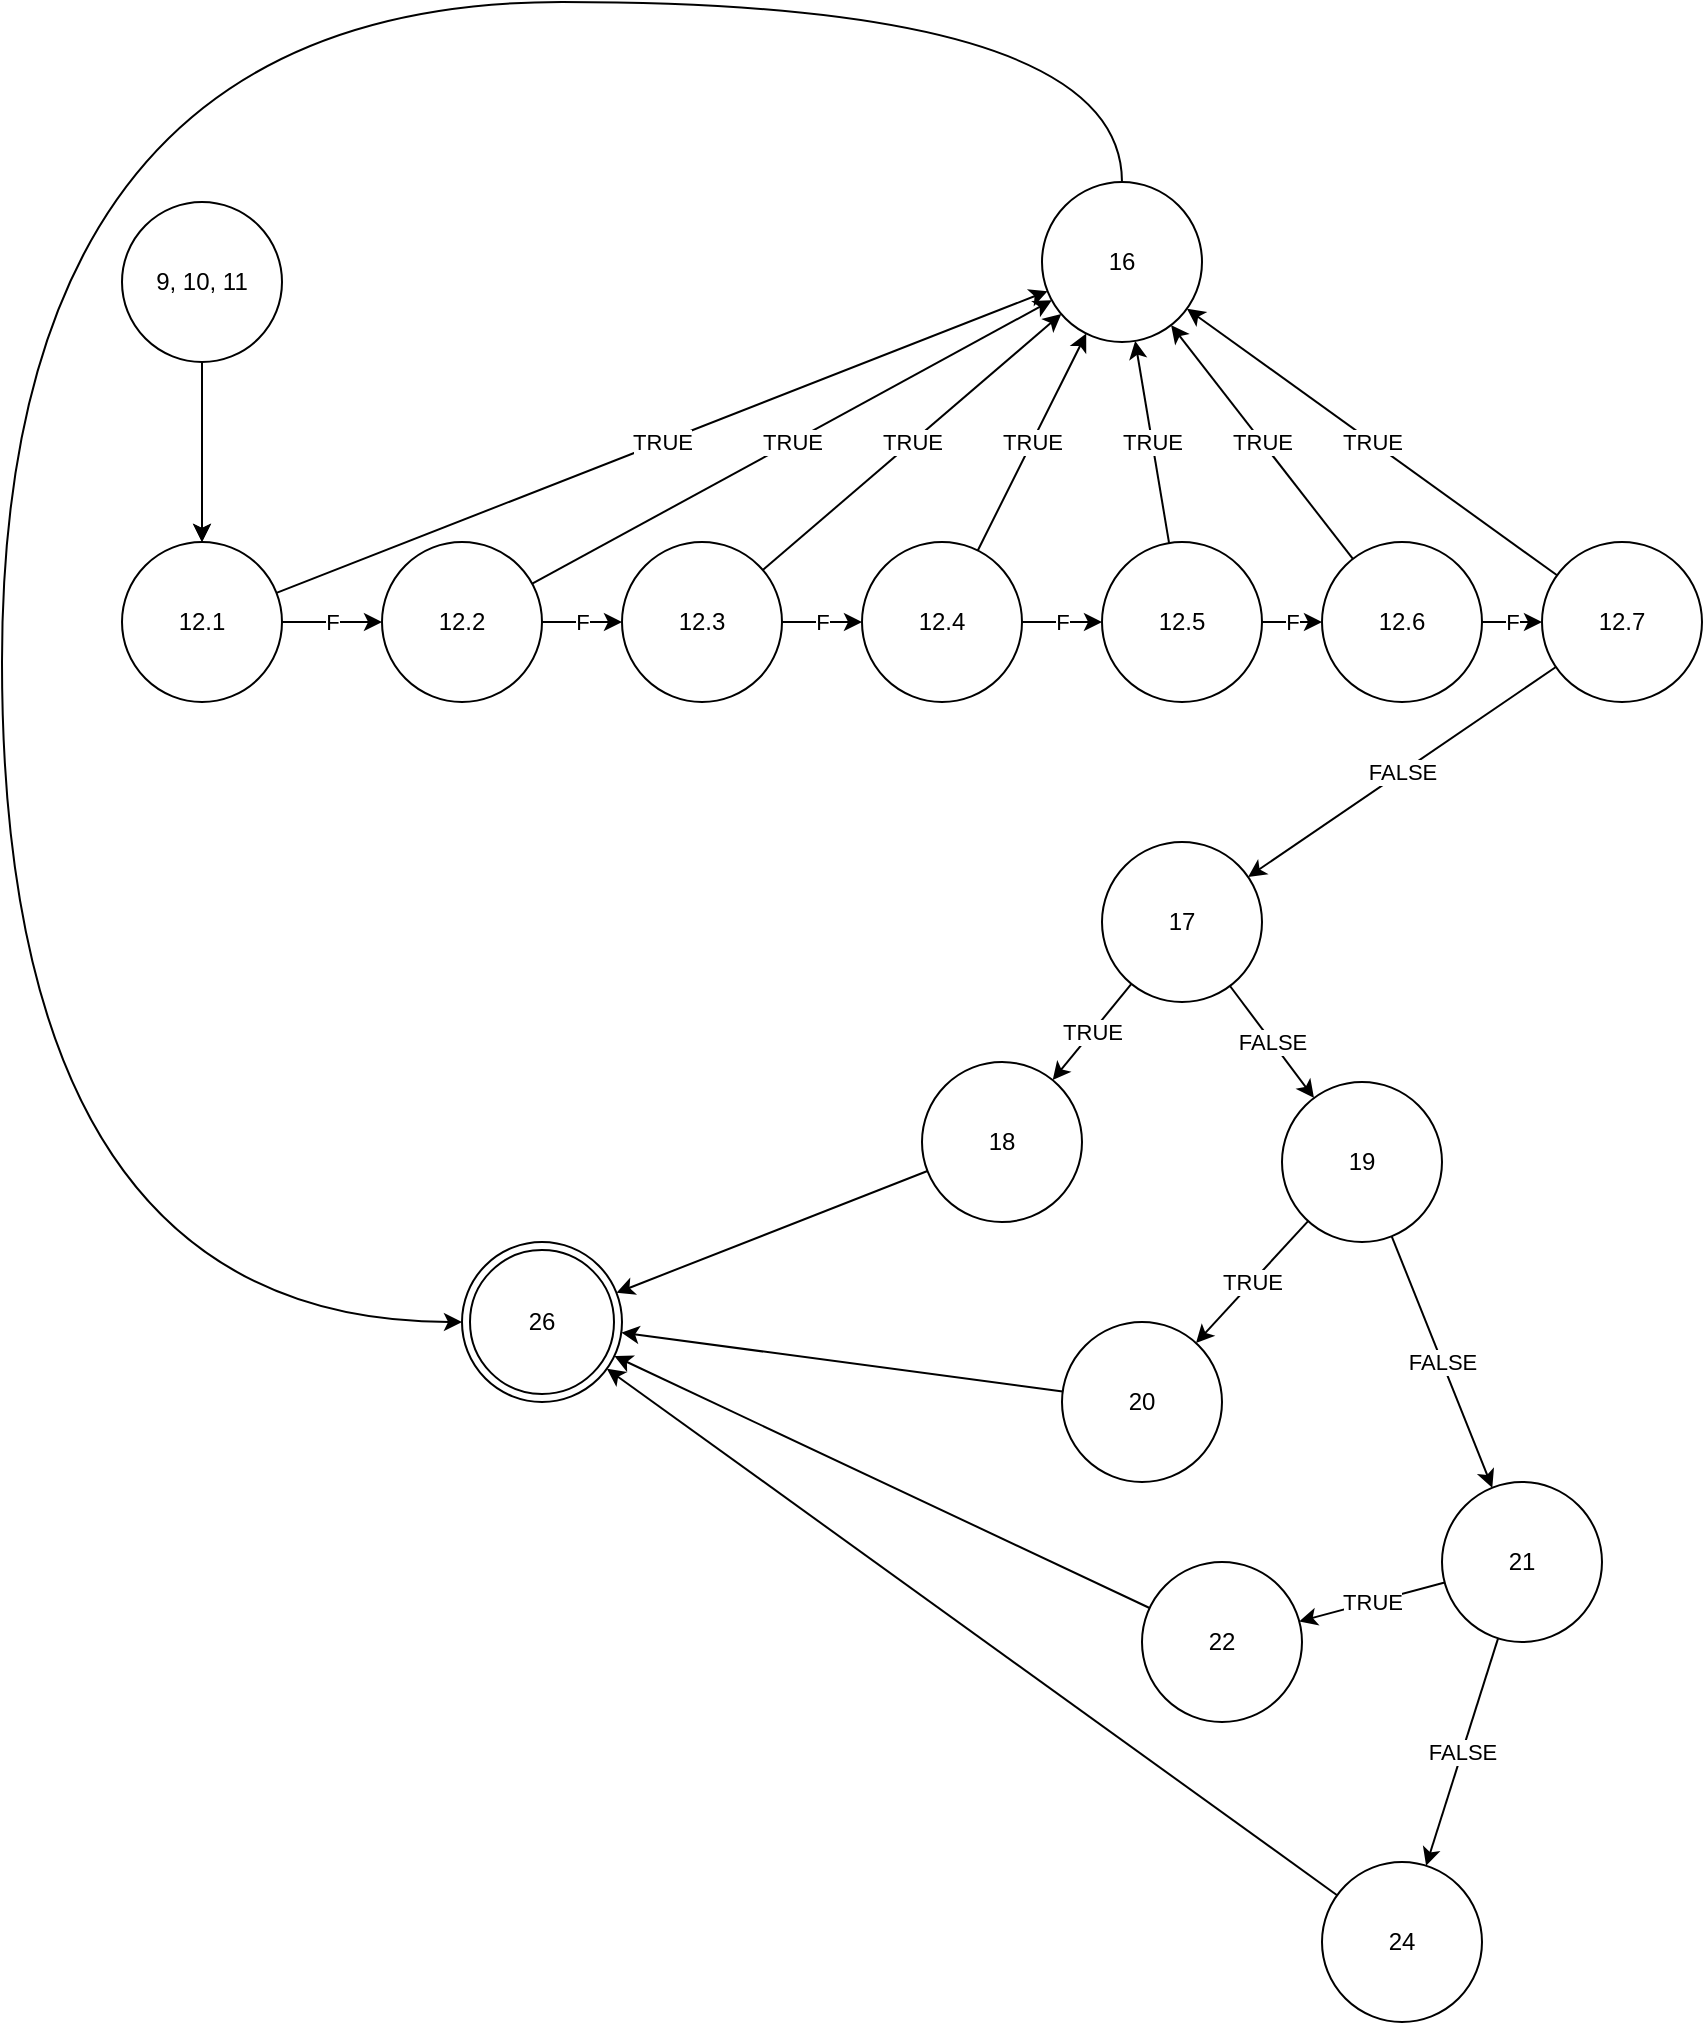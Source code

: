 <mxfile version="20.8.10" type="device"><diagram name="Página-1" id="VF2i3v81asxjoNrUz8df"><mxGraphModel dx="1802" dy="1799" grid="1" gridSize="10" guides="1" tooltips="1" connect="1" arrows="1" fold="1" page="1" pageScale="1" pageWidth="827" pageHeight="1169" math="0" shadow="0"><root><mxCell id="0"/><mxCell id="1" parent="0"/><mxCell id="wTNha0ScdFw28ujgTH4h-36" style="edgeStyle=none;rounded=0;orthogonalLoop=1;jettySize=auto;html=1;" parent="1" source="wTNha0ScdFw28ujgTH4h-1" target="wTNha0ScdFw28ujgTH4h-2" edge="1"><mxGeometry relative="1" as="geometry"><mxPoint x="190" y="140" as="sourcePoint"/></mxGeometry></mxCell><mxCell id="wTNha0ScdFw28ujgTH4h-65" value="" style="edgeStyle=none;rounded=0;orthogonalLoop=1;jettySize=auto;html=1;" parent="1" source="wTNha0ScdFw28ujgTH4h-1" target="wTNha0ScdFw28ujgTH4h-2" edge="1"><mxGeometry relative="1" as="geometry"/></mxCell><mxCell id="wTNha0ScdFw28ujgTH4h-1" value="9, 10, 11" style="ellipse;whiteSpace=wrap;html=1;aspect=fixed;" parent="1" vertex="1"><mxGeometry x="20" y="10" width="80" height="80" as="geometry"/></mxCell><mxCell id="wTNha0ScdFw28ujgTH4h-13" value="TRUE" style="edgeStyle=none;rounded=0;orthogonalLoop=1;jettySize=auto;html=1;" parent="1" source="wTNha0ScdFw28ujgTH4h-2" target="8zXk8g_e9zp4N-y2Xdzl-1" edge="1"><mxGeometry relative="1" as="geometry"><mxPoint x="482.48" y="63.866" as="targetPoint"/></mxGeometry></mxCell><mxCell id="wTNha0ScdFw28ujgTH4h-43" value="F" style="edgeStyle=none;rounded=0;orthogonalLoop=1;jettySize=auto;html=1;" parent="1" source="wTNha0ScdFw28ujgTH4h-2" target="wTNha0ScdFw28ujgTH4h-37" edge="1"><mxGeometry relative="1" as="geometry"/></mxCell><mxCell id="wTNha0ScdFw28ujgTH4h-2" value="12.1" style="ellipse;whiteSpace=wrap;html=1;aspect=fixed;" parent="1" vertex="1"><mxGeometry x="20" y="180" width="80" height="80" as="geometry"/></mxCell><mxCell id="wTNha0ScdFw28ujgTH4h-33" style="edgeStyle=none;rounded=0;orthogonalLoop=1;jettySize=auto;html=1;" parent="1" source="wTNha0ScdFw28ujgTH4h-4" target="wTNha0ScdFw28ujgTH4h-28" edge="1"><mxGeometry relative="1" as="geometry"/></mxCell><mxCell id="wTNha0ScdFw28ujgTH4h-4" value="20" style="ellipse;whiteSpace=wrap;html=1;aspect=fixed;" parent="1" vertex="1"><mxGeometry x="490" y="570" width="80" height="80" as="geometry"/></mxCell><mxCell id="wTNha0ScdFw28ujgTH4h-32" style="edgeStyle=none;rounded=0;orthogonalLoop=1;jettySize=auto;html=1;" parent="1" source="wTNha0ScdFw28ujgTH4h-6" target="wTNha0ScdFw28ujgTH4h-28" edge="1"><mxGeometry relative="1" as="geometry"/></mxCell><mxCell id="wTNha0ScdFw28ujgTH4h-6" value="18" style="ellipse;whiteSpace=wrap;html=1;aspect=fixed;direction=south;" parent="1" vertex="1"><mxGeometry x="420" y="440" width="80" height="80" as="geometry"/></mxCell><mxCell id="wTNha0ScdFw28ujgTH4h-18" value="TRUE" style="edgeStyle=none;rounded=0;orthogonalLoop=1;jettySize=auto;html=1;" parent="1" source="wTNha0ScdFw28ujgTH4h-7" target="wTNha0ScdFw28ujgTH4h-4" edge="1"><mxGeometry relative="1" as="geometry"/></mxCell><mxCell id="wTNha0ScdFw28ujgTH4h-23" value="FALSE" style="edgeStyle=none;rounded=0;orthogonalLoop=1;jettySize=auto;html=1;" parent="1" source="wTNha0ScdFw28ujgTH4h-7" target="wTNha0ScdFw28ujgTH4h-19" edge="1"><mxGeometry relative="1" as="geometry"/></mxCell><mxCell id="wTNha0ScdFw28ujgTH4h-7" value="19" style="ellipse;whiteSpace=wrap;html=1;aspect=fixed;" parent="1" vertex="1"><mxGeometry x="600" y="450" width="80" height="80" as="geometry"/></mxCell><mxCell id="wTNha0ScdFw28ujgTH4h-14" value="TRUE" style="edgeStyle=none;rounded=0;orthogonalLoop=1;jettySize=auto;html=1;" parent="1" source="wTNha0ScdFw28ujgTH4h-12" target="wTNha0ScdFw28ujgTH4h-6" edge="1"><mxGeometry relative="1" as="geometry"/></mxCell><mxCell id="wTNha0ScdFw28ujgTH4h-15" value="FALSE" style="edgeStyle=none;rounded=0;orthogonalLoop=1;jettySize=auto;html=1;" parent="1" source="wTNha0ScdFw28ujgTH4h-12" target="wTNha0ScdFw28ujgTH4h-7" edge="1"><mxGeometry relative="1" as="geometry"/></mxCell><mxCell id="wTNha0ScdFw28ujgTH4h-12" value="17" style="ellipse;whiteSpace=wrap;html=1;aspect=fixed;" parent="1" vertex="1"><mxGeometry x="510" y="330" width="80" height="80" as="geometry"/></mxCell><mxCell id="wTNha0ScdFw28ujgTH4h-25" value="FALSE" style="edgeStyle=none;rounded=0;orthogonalLoop=1;jettySize=auto;html=1;" parent="1" source="wTNha0ScdFw28ujgTH4h-19" target="wTNha0ScdFw28ujgTH4h-21" edge="1"><mxGeometry relative="1" as="geometry"/></mxCell><mxCell id="wTNha0ScdFw28ujgTH4h-63" value="TRUE" style="edgeStyle=none;rounded=0;orthogonalLoop=1;jettySize=auto;html=1;" parent="1" source="wTNha0ScdFw28ujgTH4h-19" target="wTNha0ScdFw28ujgTH4h-20" edge="1"><mxGeometry relative="1" as="geometry"><mxPoint x="727.15" y="790.102" as="targetPoint"/></mxGeometry></mxCell><mxCell id="wTNha0ScdFw28ujgTH4h-19" value="21" style="ellipse;whiteSpace=wrap;html=1;aspect=fixed;" parent="1" vertex="1"><mxGeometry x="680" y="650" width="80" height="80" as="geometry"/></mxCell><mxCell id="wTNha0ScdFw28ujgTH4h-34" style="edgeStyle=none;rounded=0;orthogonalLoop=1;jettySize=auto;html=1;" parent="1" source="wTNha0ScdFw28ujgTH4h-20" target="wTNha0ScdFw28ujgTH4h-28" edge="1"><mxGeometry relative="1" as="geometry"/></mxCell><mxCell id="wTNha0ScdFw28ujgTH4h-20" value="22" style="ellipse;whiteSpace=wrap;html=1;aspect=fixed;" parent="1" vertex="1"><mxGeometry x="530" y="690" width="80" height="80" as="geometry"/></mxCell><mxCell id="wTNha0ScdFw28ujgTH4h-35" style="edgeStyle=none;rounded=0;orthogonalLoop=1;jettySize=auto;html=1;" parent="1" source="wTNha0ScdFw28ujgTH4h-21" target="wTNha0ScdFw28ujgTH4h-28" edge="1"><mxGeometry relative="1" as="geometry"><Array as="points"/></mxGeometry></mxCell><mxCell id="wTNha0ScdFw28ujgTH4h-21" value="24" style="ellipse;whiteSpace=wrap;html=1;aspect=fixed;" parent="1" vertex="1"><mxGeometry x="620" y="840" width="80" height="80" as="geometry"/></mxCell><mxCell id="wTNha0ScdFw28ujgTH4h-28" value="26" style="ellipse;shape=doubleEllipse;whiteSpace=wrap;html=1;aspect=fixed;" parent="1" vertex="1"><mxGeometry x="190" y="530" width="80" height="80" as="geometry"/></mxCell><mxCell id="wTNha0ScdFw28ujgTH4h-66" style="edgeStyle=orthogonalEdgeStyle;rounded=0;orthogonalLoop=1;jettySize=auto;html=1;curved=1;" parent="1" source="8zXk8g_e9zp4N-y2Xdzl-1" target="wTNha0ScdFw28ujgTH4h-28" edge="1"><mxGeometry relative="1" as="geometry"><mxPoint x="520" y="10" as="sourcePoint"/><Array as="points"><mxPoint x="520" y="-90"/><mxPoint x="-40" y="-90"/><mxPoint x="-40" y="570"/></Array></mxGeometry></mxCell><mxCell id="wTNha0ScdFw28ujgTH4h-44" value="F" style="edgeStyle=none;rounded=0;orthogonalLoop=1;jettySize=auto;html=1;" parent="1" source="wTNha0ScdFw28ujgTH4h-37" target="wTNha0ScdFw28ujgTH4h-38" edge="1"><mxGeometry relative="1" as="geometry"/></mxCell><mxCell id="wTNha0ScdFw28ujgTH4h-50" value="TRUE" style="edgeStyle=none;rounded=0;orthogonalLoop=1;jettySize=auto;html=1;" parent="1" source="wTNha0ScdFw28ujgTH4h-37" target="8zXk8g_e9zp4N-y2Xdzl-1" edge="1"><mxGeometry relative="1" as="geometry"><mxPoint x="484.441" y="68.318" as="targetPoint"/></mxGeometry></mxCell><mxCell id="wTNha0ScdFw28ujgTH4h-37" value="12.2" style="ellipse;whiteSpace=wrap;html=1;aspect=fixed;" parent="1" vertex="1"><mxGeometry x="150" y="180" width="80" height="80" as="geometry"/></mxCell><mxCell id="wTNha0ScdFw28ujgTH4h-45" value="F" style="edgeStyle=none;rounded=0;orthogonalLoop=1;jettySize=auto;html=1;" parent="1" source="wTNha0ScdFw28ujgTH4h-38" target="wTNha0ScdFw28ujgTH4h-39" edge="1"><mxGeometry relative="1" as="geometry"/></mxCell><mxCell id="wTNha0ScdFw28ujgTH4h-51" value="TRUE" style="edgeStyle=none;rounded=0;orthogonalLoop=1;jettySize=auto;html=1;" parent="1" source="wTNha0ScdFw28ujgTH4h-38" target="8zXk8g_e9zp4N-y2Xdzl-1" edge="1"><mxGeometry relative="1" as="geometry"><mxPoint x="488.91" y="75.168" as="targetPoint"/></mxGeometry></mxCell><mxCell id="wTNha0ScdFw28ujgTH4h-38" value="12.3" style="ellipse;whiteSpace=wrap;html=1;aspect=fixed;" parent="1" vertex="1"><mxGeometry x="270" y="180" width="80" height="80" as="geometry"/></mxCell><mxCell id="wTNha0ScdFw28ujgTH4h-46" value="F" style="edgeStyle=none;rounded=0;orthogonalLoop=1;jettySize=auto;html=1;" parent="1" source="wTNha0ScdFw28ujgTH4h-39" target="wTNha0ScdFw28ujgTH4h-40" edge="1"><mxGeometry relative="1" as="geometry"/></mxCell><mxCell id="wTNha0ScdFw28ujgTH4h-52" value="TRUE" style="edgeStyle=none;rounded=0;orthogonalLoop=1;jettySize=auto;html=1;" parent="1" source="wTNha0ScdFw28ujgTH4h-39" target="8zXk8g_e9zp4N-y2Xdzl-1" edge="1"><mxGeometry relative="1" as="geometry"><mxPoint x="501.284" y="85.352" as="targetPoint"/></mxGeometry></mxCell><mxCell id="wTNha0ScdFw28ujgTH4h-39" value="12.4" style="ellipse;whiteSpace=wrap;html=1;aspect=fixed;" parent="1" vertex="1"><mxGeometry x="390" y="180" width="80" height="80" as="geometry"/></mxCell><mxCell id="wTNha0ScdFw28ujgTH4h-47" value="F" style="edgeStyle=none;rounded=0;orthogonalLoop=1;jettySize=auto;html=1;" parent="1" source="wTNha0ScdFw28ujgTH4h-40" target="wTNha0ScdFw28ujgTH4h-41" edge="1"><mxGeometry relative="1" as="geometry"/></mxCell><mxCell id="wTNha0ScdFw28ujgTH4h-53" value="TRUE" style="edgeStyle=none;rounded=0;orthogonalLoop=1;jettySize=auto;html=1;" parent="1" source="wTNha0ScdFw28ujgTH4h-40" target="8zXk8g_e9zp4N-y2Xdzl-1" edge="1"><mxGeometry x="-0.007" relative="1" as="geometry"><mxPoint x="526.951" y="89.391" as="targetPoint"/><mxPoint as="offset"/></mxGeometry></mxCell><mxCell id="wTNha0ScdFw28ujgTH4h-40" value="12.5" style="ellipse;whiteSpace=wrap;html=1;aspect=fixed;" parent="1" vertex="1"><mxGeometry x="510" y="180" width="80" height="80" as="geometry"/></mxCell><mxCell id="wTNha0ScdFw28ujgTH4h-48" value="F" style="edgeStyle=none;rounded=0;orthogonalLoop=1;jettySize=auto;html=1;" parent="1" source="wTNha0ScdFw28ujgTH4h-41" target="wTNha0ScdFw28ujgTH4h-42" edge="1"><mxGeometry relative="1" as="geometry"/></mxCell><mxCell id="wTNha0ScdFw28ujgTH4h-54" value="TRUE" style="edgeStyle=none;rounded=0;orthogonalLoop=1;jettySize=auto;html=1;" parent="1" source="wTNha0ScdFw28ujgTH4h-41" target="8zXk8g_e9zp4N-y2Xdzl-1" edge="1"><mxGeometry relative="1" as="geometry"><mxPoint x="545.428" y="80.877" as="targetPoint"/></mxGeometry></mxCell><mxCell id="wTNha0ScdFw28ujgTH4h-41" value="12.6" style="ellipse;whiteSpace=wrap;html=1;aspect=fixed;" parent="1" vertex="1"><mxGeometry x="620" y="180" width="80" height="80" as="geometry"/></mxCell><mxCell id="wTNha0ScdFw28ujgTH4h-55" value="TRUE" style="edgeStyle=none;rounded=0;orthogonalLoop=1;jettySize=auto;html=1;" parent="1" source="wTNha0ScdFw28ujgTH4h-42" target="8zXk8g_e9zp4N-y2Xdzl-1" edge="1"><mxGeometry relative="1" as="geometry"><mxPoint x="553.077" y="72.492" as="targetPoint"/></mxGeometry></mxCell><mxCell id="wTNha0ScdFw28ujgTH4h-61" value="FALSE" style="edgeStyle=none;rounded=0;orthogonalLoop=1;jettySize=auto;html=1;" parent="1" source="wTNha0ScdFw28ujgTH4h-42" target="wTNha0ScdFw28ujgTH4h-12" edge="1"><mxGeometry relative="1" as="geometry"/></mxCell><mxCell id="wTNha0ScdFw28ujgTH4h-42" value="12.7" style="ellipse;whiteSpace=wrap;html=1;aspect=fixed;" parent="1" vertex="1"><mxGeometry x="730" y="180" width="80" height="80" as="geometry"/></mxCell><mxCell id="8zXk8g_e9zp4N-y2Xdzl-1" value="16" style="ellipse;whiteSpace=wrap;html=1;aspect=fixed;" vertex="1" parent="1"><mxGeometry x="480" width="80" height="80" as="geometry"/></mxCell></root></mxGraphModel></diagram></mxfile>